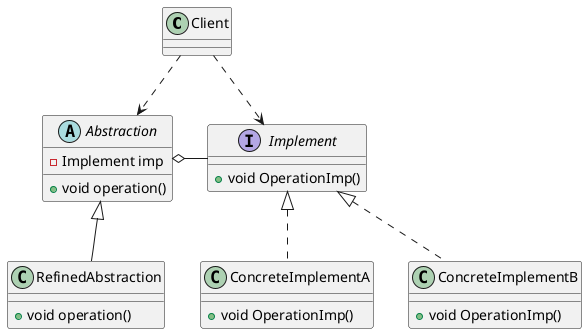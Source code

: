 @startuml
class Client
abstract class Abstraction {
- Implement imp
+ void operation()
}
class RefinedAbstraction {
+ void operation()
}
Interface Implement {
+ void OperationImp()
}
class ConcreteImplementA {
+ void OperationImp()
}
class ConcreteImplementB {
+ void OperationImp()
}

Client ..> Abstraction
Client ..> Implement
Abstraction <|-- RefinedAbstraction
Abstraction o- Implement
Implement <|.. ConcreteImplementA
Implement <|.. ConcreteImplementB
@enduml